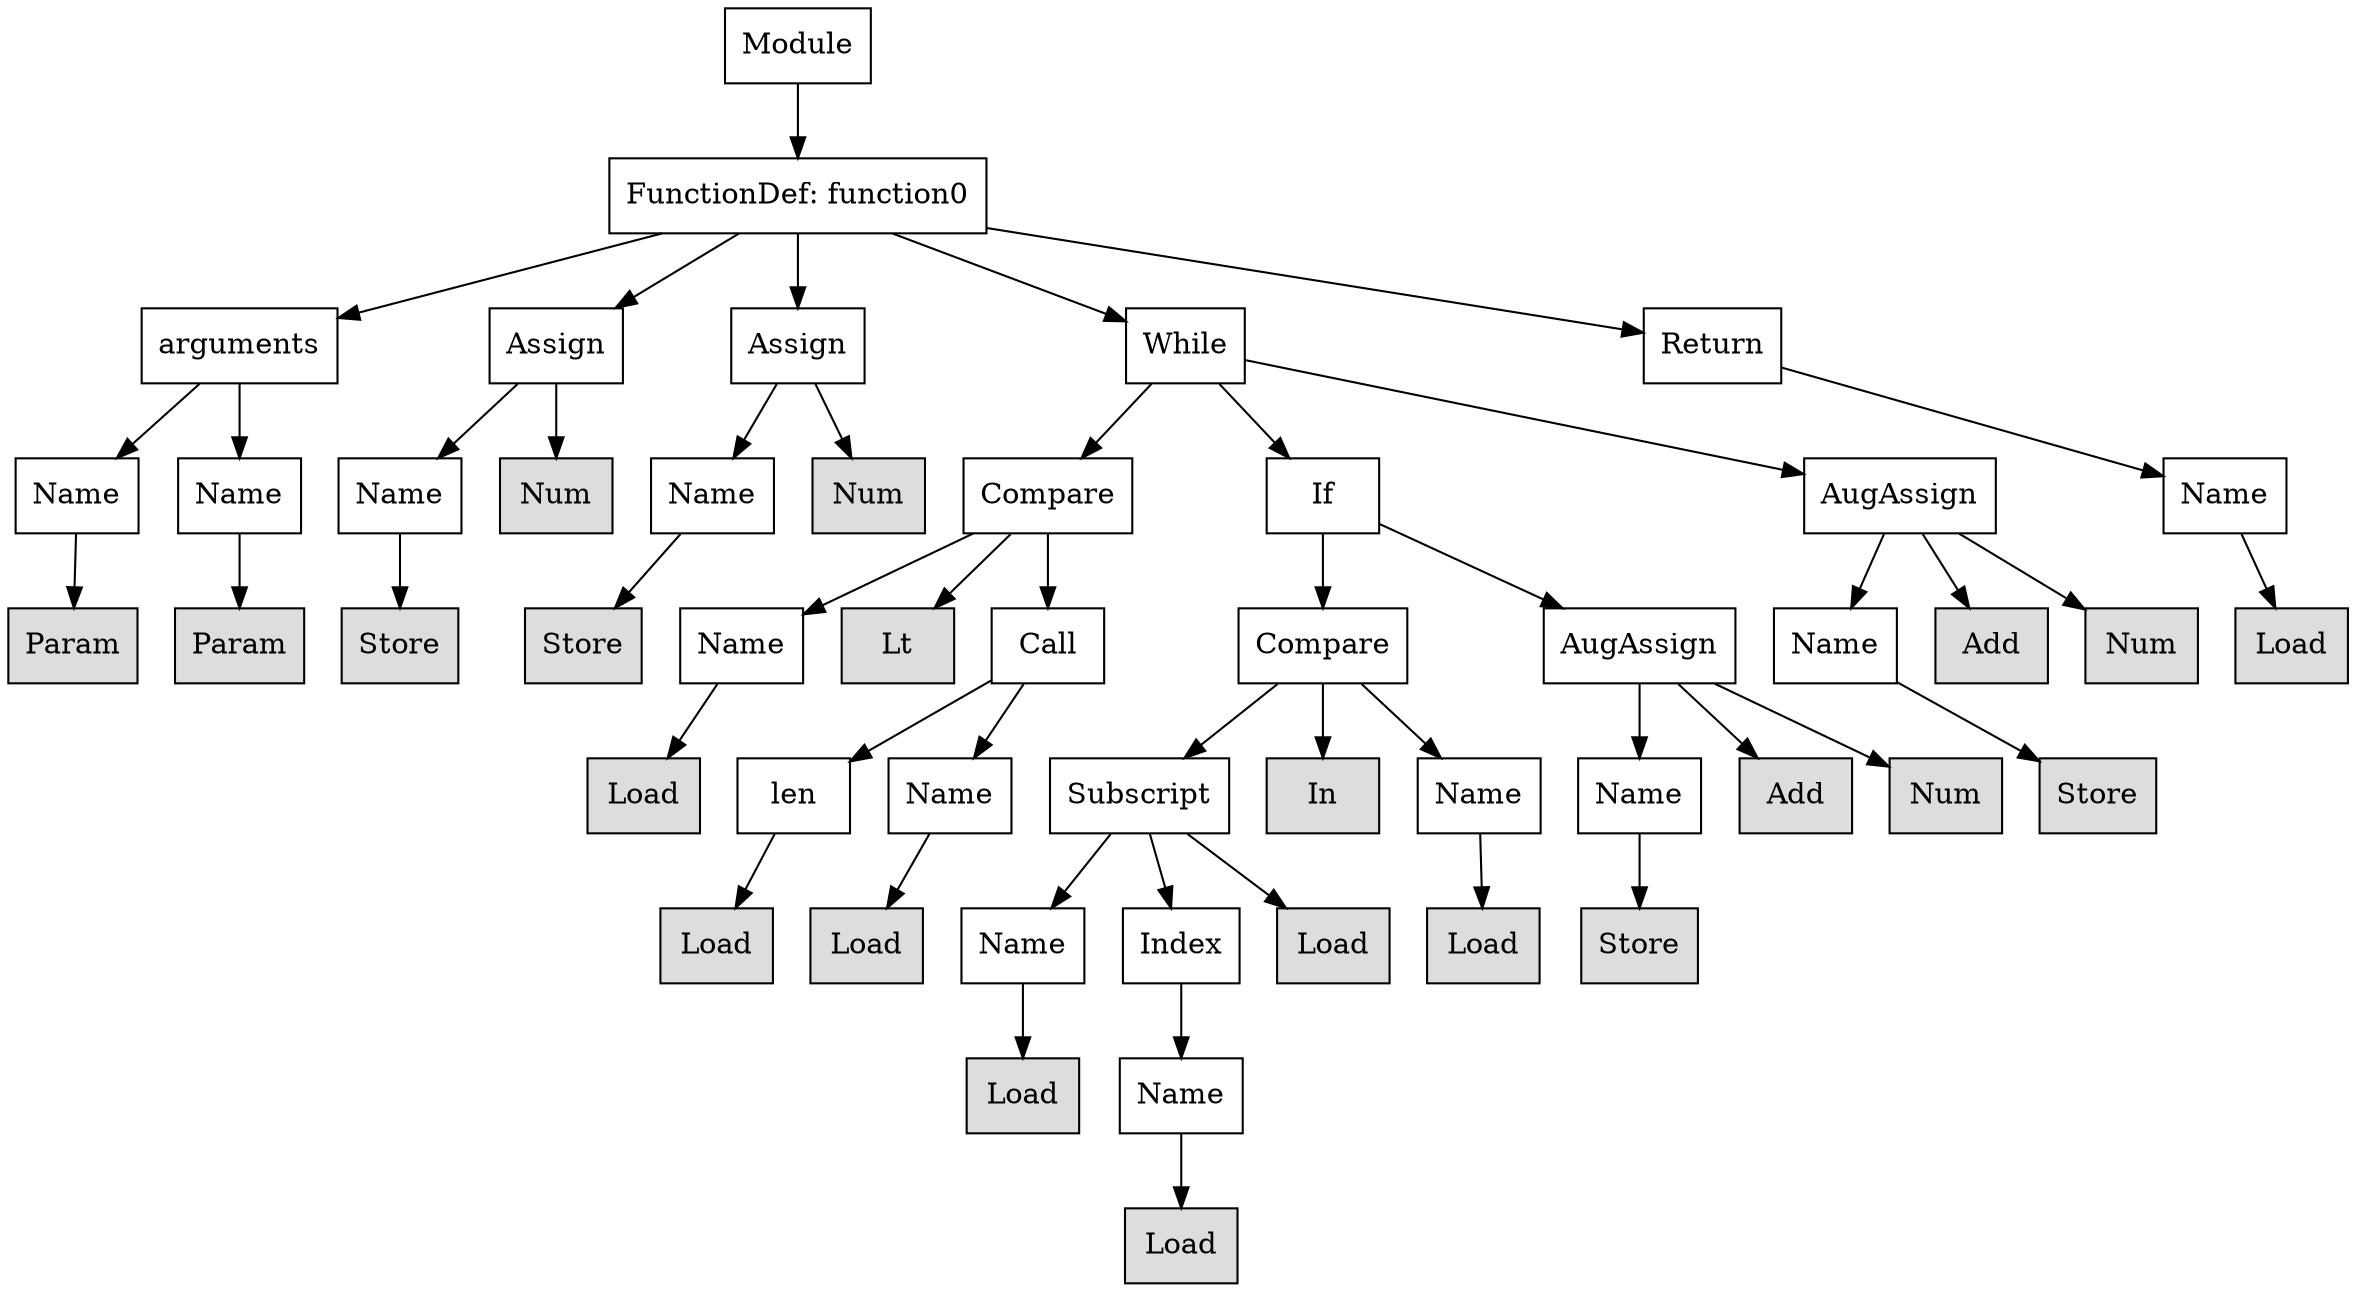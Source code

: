 digraph G {
n0 [shape=rect, label="Module"];
n1 [shape=rect, label="FunctionDef: function0"];
n2 [shape=rect, label="arguments"];
n3 [shape=rect, label="Assign"];
n4 [shape=rect, label="Assign"];
n5 [shape=rect, label="While"];
n6 [shape=rect, label="Return"];
n7 [shape=rect, label="Name"];
n8 [shape=rect, label="Name"];
n9 [shape=rect, label="Name"];
n10 [shape=rect, label="Num" style="filled" fillcolor="#dddddd"];
n11 [shape=rect, label="Name"];
n12 [shape=rect, label="Num" style="filled" fillcolor="#dddddd"];
n13 [shape=rect, label="Compare"];
n14 [shape=rect, label="If"];
n15 [shape=rect, label="AugAssign"];
n16 [shape=rect, label="Name"];
n17 [shape=rect, label="Param" style="filled" fillcolor="#dddddd"];
n18 [shape=rect, label="Param" style="filled" fillcolor="#dddddd"];
n19 [shape=rect, label="Store" style="filled" fillcolor="#dddddd"];
n20 [shape=rect, label="Store" style="filled" fillcolor="#dddddd"];
n21 [shape=rect, label="Name"];
n22 [shape=rect, label="Lt" style="filled" fillcolor="#dddddd"];
n23 [shape=rect, label="Call"];
n24 [shape=rect, label="Compare"];
n25 [shape=rect, label="AugAssign"];
n26 [shape=rect, label="Name"];
n27 [shape=rect, label="Add" style="filled" fillcolor="#dddddd"];
n28 [shape=rect, label="Num" style="filled" fillcolor="#dddddd"];
n29 [shape=rect, label="Load" style="filled" fillcolor="#dddddd"];
n30 [shape=rect, label="Load" style="filled" fillcolor="#dddddd"];
n31 [shape=rect, label="len"];
n32 [shape=rect, label="Name"];
n33 [shape=rect, label="Subscript"];
n34 [shape=rect, label="In" style="filled" fillcolor="#dddddd"];
n35 [shape=rect, label="Name"];
n36 [shape=rect, label="Name"];
n37 [shape=rect, label="Add" style="filled" fillcolor="#dddddd"];
n38 [shape=rect, label="Num" style="filled" fillcolor="#dddddd"];
n39 [shape=rect, label="Store" style="filled" fillcolor="#dddddd"];
n40 [shape=rect, label="Load" style="filled" fillcolor="#dddddd"];
n41 [shape=rect, label="Load" style="filled" fillcolor="#dddddd"];
n42 [shape=rect, label="Name"];
n43 [shape=rect, label="Index"];
n44 [shape=rect, label="Load" style="filled" fillcolor="#dddddd"];
n45 [shape=rect, label="Load" style="filled" fillcolor="#dddddd"];
n46 [shape=rect, label="Store" style="filled" fillcolor="#dddddd"];
n47 [shape=rect, label="Load" style="filled" fillcolor="#dddddd"];
n48 [shape=rect, label="Name"];
n49 [shape=rect, label="Load" style="filled" fillcolor="#dddddd"];
n0 -> n1;
n1 -> n2;
n1 -> n3;
n1 -> n4;
n1 -> n5;
n1 -> n6;
n2 -> n7;
n2 -> n8;
n3 -> n9;
n3 -> n10;
n4 -> n11;
n4 -> n12;
n5 -> n13;
n5 -> n14;
n5 -> n15;
n6 -> n16;
n7 -> n17;
n8 -> n18;
n9 -> n19;
n11 -> n20;
n13 -> n21;
n13 -> n22;
n13 -> n23;
n14 -> n24;
n14 -> n25;
n15 -> n26;
n15 -> n27;
n15 -> n28;
n16 -> n29;
n21 -> n30;
n23 -> n31;
n23 -> n32;
n24 -> n33;
n24 -> n34;
n24 -> n35;
n25 -> n36;
n25 -> n37;
n25 -> n38;
n26 -> n39;
n31 -> n40;
n32 -> n41;
n33 -> n42;
n33 -> n43;
n33 -> n44;
n35 -> n45;
n36 -> n46;
n42 -> n47;
n43 -> n48;
n48 -> n49;
}

